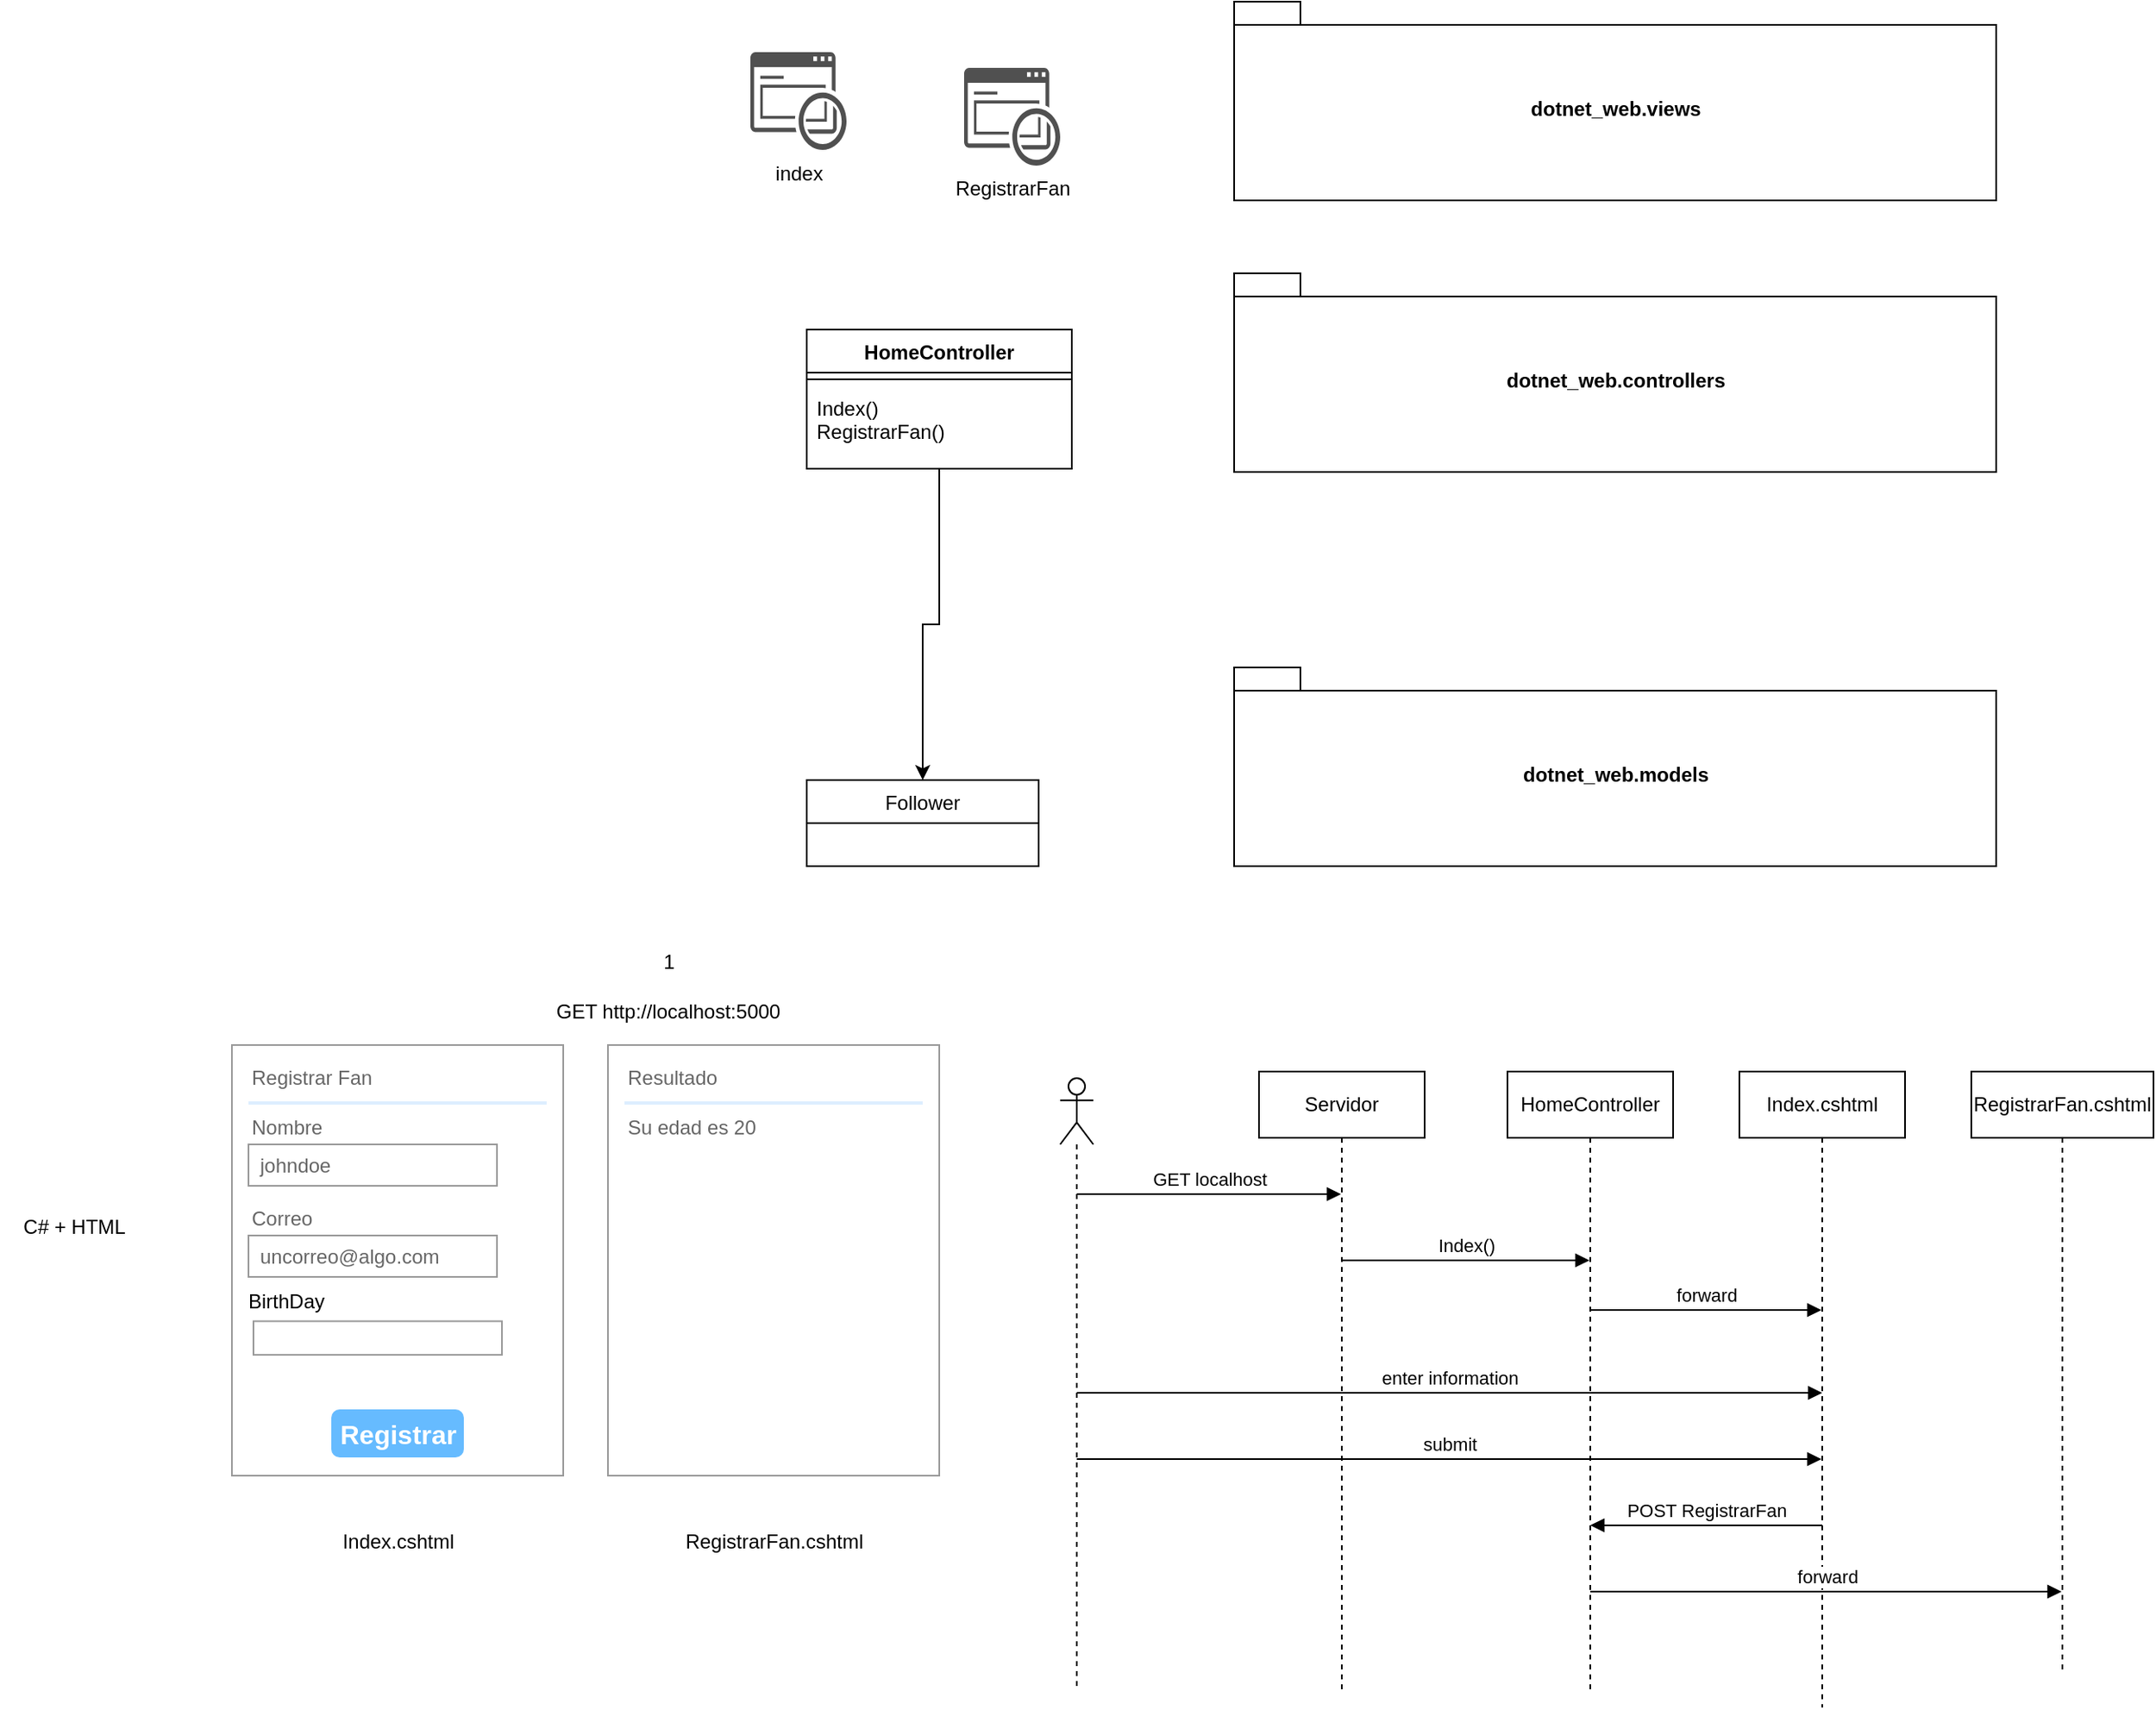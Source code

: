 <mxfile version="11.2.2" pages="1"><diagram id="h7-kx_XOF2xvPpRRQhau" name="Page-1"><mxGraphModel dx="1634" dy="427" grid="1" gridSize="10" guides="1" tooltips="1" connect="1" arrows="1" fold="1" page="1" pageScale="1" pageWidth="827" pageHeight="1169" math="0" shadow="0"><root><mxCell id="0"/><mxCell id="1" parent="0"/><mxCell id="s0Q3OXk8C_aG6jF7KOA--1" value="dotnet_web.controllers" style="shape=folder;fontStyle=1;spacingTop=10;tabWidth=40;tabHeight=14;tabPosition=left;html=1;" vertex="1" parent="1"><mxGeometry x="535.009" y="244" width="460" height="120" as="geometry"/></mxCell><mxCell id="s0Q3OXk8C_aG6jF7KOA--2" value="dotnet_web.models" style="shape=folder;fontStyle=1;spacingTop=10;tabWidth=40;tabHeight=14;tabPosition=left;html=1;" vertex="1" parent="1"><mxGeometry x="535" y="482" width="460" height="120" as="geometry"/></mxCell><mxCell id="s0Q3OXk8C_aG6jF7KOA--7" value="Follower" style="swimlane;fontStyle=0;childLayout=stackLayout;horizontal=1;startSize=26;fillColor=none;horizontalStack=0;resizeParent=1;resizeParentMax=0;resizeLast=0;collapsible=1;marginBottom=0;" vertex="1" parent="1"><mxGeometry x="277" y="550" width="140" height="52" as="geometry"/></mxCell><mxCell id="s0Q3OXk8C_aG6jF7KOA--14" style="edgeStyle=orthogonalEdgeStyle;rounded=0;orthogonalLoop=1;jettySize=auto;html=1;" edge="1" parent="1" source="s0Q3OXk8C_aG6jF7KOA--9" target="s0Q3OXk8C_aG6jF7KOA--7"><mxGeometry relative="1" as="geometry"/></mxCell><mxCell id="s0Q3OXk8C_aG6jF7KOA--9" value="HomeController" style="swimlane;fontStyle=1;align=center;verticalAlign=top;childLayout=stackLayout;horizontal=1;startSize=26;horizontalStack=0;resizeParent=1;resizeParentMax=0;resizeLast=0;collapsible=1;marginBottom=0;" vertex="1" parent="1"><mxGeometry x="277" y="278" width="160" height="84" as="geometry"/></mxCell><mxCell id="s0Q3OXk8C_aG6jF7KOA--11" value="" style="line;strokeWidth=1;fillColor=none;align=left;verticalAlign=middle;spacingTop=-1;spacingLeft=3;spacingRight=3;rotatable=0;labelPosition=right;points=[];portConstraint=eastwest;" vertex="1" parent="s0Q3OXk8C_aG6jF7KOA--9"><mxGeometry y="26" width="160" height="8" as="geometry"/></mxCell><mxCell id="s0Q3OXk8C_aG6jF7KOA--12" value="Index()&#10;RegistrarFan()" style="text;strokeColor=none;fillColor=none;align=left;verticalAlign=top;spacingLeft=4;spacingRight=4;overflow=hidden;rotatable=0;points=[[0,0.5],[1,0.5]];portConstraint=eastwest;" vertex="1" parent="s0Q3OXk8C_aG6jF7KOA--9"><mxGeometry y="34" width="160" height="50" as="geometry"/></mxCell><mxCell id="s0Q3OXk8C_aG6jF7KOA--15" value="" style="strokeWidth=1;shadow=0;dashed=0;align=center;html=1;shape=mxgraph.mockup.forms.rrect;rSize=0;strokeColor=#999999;fillColor=#ffffff;" vertex="1" parent="1"><mxGeometry x="-70" y="710" width="200" height="260" as="geometry"/></mxCell><mxCell id="s0Q3OXk8C_aG6jF7KOA--16" value="Registrar Fan" style="strokeWidth=1;shadow=0;dashed=0;align=center;html=1;shape=mxgraph.mockup.forms.anchor;fontSize=12;fontColor=#666666;align=left;resizeWidth=1;spacingLeft=0;" vertex="1" parent="s0Q3OXk8C_aG6jF7KOA--15"><mxGeometry width="100" height="20" relative="1" as="geometry"><mxPoint x="10" y="10" as="offset"/></mxGeometry></mxCell><mxCell id="s0Q3OXk8C_aG6jF7KOA--17" value="" style="shape=line;strokeColor=#ddeeff;strokeWidth=2;html=1;resizeWidth=1;" vertex="1" parent="s0Q3OXk8C_aG6jF7KOA--15"><mxGeometry width="180" height="10" relative="1" as="geometry"><mxPoint x="10" y="30" as="offset"/></mxGeometry></mxCell><mxCell id="s0Q3OXk8C_aG6jF7KOA--18" value="Nombre" style="strokeWidth=1;shadow=0;dashed=0;align=center;html=1;shape=mxgraph.mockup.forms.anchor;fontSize=12;fontColor=#666666;align=left;resizeWidth=1;spacingLeft=0;" vertex="1" parent="s0Q3OXk8C_aG6jF7KOA--15"><mxGeometry width="100" height="20" relative="1" as="geometry"><mxPoint x="10" y="40" as="offset"/></mxGeometry></mxCell><mxCell id="s0Q3OXk8C_aG6jF7KOA--19" value="johndoe" style="strokeWidth=1;shadow=0;dashed=0;align=center;html=1;shape=mxgraph.mockup.forms.rrect;rSize=0;strokeColor=#999999;fontColor=#666666;align=left;spacingLeft=5;resizeWidth=1;" vertex="1" parent="s0Q3OXk8C_aG6jF7KOA--15"><mxGeometry width="150" height="25" relative="1" as="geometry"><mxPoint x="10" y="60" as="offset"/></mxGeometry></mxCell><mxCell id="s0Q3OXk8C_aG6jF7KOA--20" value="Correo" style="strokeWidth=1;shadow=0;dashed=0;align=center;html=1;shape=mxgraph.mockup.forms.anchor;fontSize=12;fontColor=#666666;align=left;resizeWidth=1;spacingLeft=0;" vertex="1" parent="s0Q3OXk8C_aG6jF7KOA--15"><mxGeometry width="100" height="20" relative="1" as="geometry"><mxPoint x="10" y="95" as="offset"/></mxGeometry></mxCell><mxCell id="s0Q3OXk8C_aG6jF7KOA--21" value="uncorreo@algo.com" style="strokeWidth=1;shadow=0;dashed=0;align=center;html=1;shape=mxgraph.mockup.forms.rrect;rSize=0;strokeColor=#999999;fontColor=#666666;align=left;spacingLeft=5;resizeWidth=1;" vertex="1" parent="s0Q3OXk8C_aG6jF7KOA--15"><mxGeometry width="150" height="25" relative="1" as="geometry"><mxPoint x="10" y="115" as="offset"/></mxGeometry></mxCell><mxCell id="s0Q3OXk8C_aG6jF7KOA--22" value="Registrar" style="strokeWidth=1;shadow=0;dashed=0;align=center;html=1;shape=mxgraph.mockup.forms.rrect;rSize=5;strokeColor=none;fontColor=#ffffff;fillColor=#66bbff;fontSize=16;fontStyle=1;" vertex="1" parent="s0Q3OXk8C_aG6jF7KOA--15"><mxGeometry y="1" width="80" height="29" relative="1" as="geometry"><mxPoint x="60" y="-40" as="offset"/></mxGeometry></mxCell><mxCell id="s0Q3OXk8C_aG6jF7KOA--41" value="BirthDay" style="text;html=1;strokeColor=none;fillColor=none;align=center;verticalAlign=middle;whiteSpace=wrap;rounded=0;" vertex="1" parent="s0Q3OXk8C_aG6jF7KOA--15"><mxGeometry x="13" y="146.5" width="40" height="16.25" as="geometry"/></mxCell><mxCell id="s0Q3OXk8C_aG6jF7KOA--42" value="" style="strokeWidth=1;shadow=0;dashed=0;align=center;html=1;shape=mxgraph.mockup.forms.rrect;rSize=0;strokeColor=#999999;fontColor=#666666;align=left;spacingLeft=5;resizeWidth=1;" vertex="1" parent="s0Q3OXk8C_aG6jF7KOA--15"><mxGeometry x="13" y="166.75" width="150" height="20.312" as="geometry"><mxPoint x="10" y="60" as="offset"/></mxGeometry></mxCell><mxCell id="s0Q3OXk8C_aG6jF7KOA--44" value="GET http://localhost:5000" style="text;html=1;strokeColor=none;fillColor=none;align=center;verticalAlign=middle;whiteSpace=wrap;rounded=0;" vertex="1" parent="1"><mxGeometry x="110" y="680" width="167" height="20" as="geometry"/></mxCell><mxCell id="s0Q3OXk8C_aG6jF7KOA--45" value="1" style="text;html=1;strokeColor=none;fillColor=none;align=center;verticalAlign=middle;whiteSpace=wrap;rounded=0;" vertex="1" parent="1"><mxGeometry x="174" y="650" width="40" height="20" as="geometry"/></mxCell><mxCell id="s0Q3OXk8C_aG6jF7KOA--46" value="Index.cshtml" style="shape=umlLifeline;perimeter=lifelinePerimeter;whiteSpace=wrap;html=1;container=1;collapsible=0;recursiveResize=0;outlineConnect=0;" vertex="1" parent="1"><mxGeometry x="840" y="726" width="100" height="384" as="geometry"/></mxCell><mxCell id="s0Q3OXk8C_aG6jF7KOA--55" value="POST RegistrarFan" style="html=1;verticalAlign=bottom;endArrow=block;" edge="1" parent="s0Q3OXk8C_aG6jF7KOA--46" target="s0Q3OXk8C_aG6jF7KOA--50"><mxGeometry width="80" relative="1" as="geometry"><mxPoint x="50" y="274" as="sourcePoint"/><mxPoint x="130" y="274" as="targetPoint"/></mxGeometry></mxCell><mxCell id="s0Q3OXk8C_aG6jF7KOA--47" value="" style="shape=umlLifeline;participant=umlActor;perimeter=lifelinePerimeter;whiteSpace=wrap;html=1;container=1;collapsible=0;recursiveResize=0;verticalAlign=top;spacingTop=36;labelBackgroundColor=#ffffff;outlineConnect=0;" vertex="1" parent="1"><mxGeometry x="430" y="730" width="20" height="370" as="geometry"/></mxCell><mxCell id="s0Q3OXk8C_aG6jF7KOA--49" value="GET localhost" style="html=1;verticalAlign=bottom;endArrow=block;" edge="1" parent="s0Q3OXk8C_aG6jF7KOA--47" target="s0Q3OXk8C_aG6jF7KOA--48"><mxGeometry width="80" relative="1" as="geometry"><mxPoint x="10" y="70" as="sourcePoint"/><mxPoint x="90" y="70" as="targetPoint"/></mxGeometry></mxCell><mxCell id="s0Q3OXk8C_aG6jF7KOA--53" value="enter information" style="html=1;verticalAlign=bottom;endArrow=block;" edge="1" parent="s0Q3OXk8C_aG6jF7KOA--47"><mxGeometry width="80" relative="1" as="geometry"><mxPoint x="10" y="190" as="sourcePoint"/><mxPoint x="460" y="190" as="targetPoint"/></mxGeometry></mxCell><mxCell id="s0Q3OXk8C_aG6jF7KOA--54" value="submit" style="html=1;verticalAlign=bottom;endArrow=block;" edge="1" parent="s0Q3OXk8C_aG6jF7KOA--47" target="s0Q3OXk8C_aG6jF7KOA--46"><mxGeometry width="80" relative="1" as="geometry"><mxPoint x="10" y="230" as="sourcePoint"/><mxPoint x="90" y="230" as="targetPoint"/></mxGeometry></mxCell><mxCell id="s0Q3OXk8C_aG6jF7KOA--48" value="Servidor" style="shape=umlLifeline;perimeter=lifelinePerimeter;whiteSpace=wrap;html=1;container=1;collapsible=0;recursiveResize=0;outlineConnect=0;" vertex="1" parent="1"><mxGeometry x="550" y="726" width="100" height="374" as="geometry"/></mxCell><mxCell id="s0Q3OXk8C_aG6jF7KOA--51" value="Index()" style="html=1;verticalAlign=bottom;endArrow=block;" edge="1" parent="s0Q3OXk8C_aG6jF7KOA--48" target="s0Q3OXk8C_aG6jF7KOA--50"><mxGeometry width="80" relative="1" as="geometry"><mxPoint x="50" y="114" as="sourcePoint"/><mxPoint x="130" y="114" as="targetPoint"/></mxGeometry></mxCell><mxCell id="s0Q3OXk8C_aG6jF7KOA--50" value="HomeController" style="shape=umlLifeline;perimeter=lifelinePerimeter;whiteSpace=wrap;html=1;container=1;collapsible=0;recursiveResize=0;outlineConnect=0;" vertex="1" parent="1"><mxGeometry x="700" y="726" width="100" height="374" as="geometry"/></mxCell><mxCell id="s0Q3OXk8C_aG6jF7KOA--52" value="forward" style="html=1;verticalAlign=bottom;endArrow=block;" edge="1" parent="s0Q3OXk8C_aG6jF7KOA--50" target="s0Q3OXk8C_aG6jF7KOA--46"><mxGeometry width="80" relative="1" as="geometry"><mxPoint x="50" y="144" as="sourcePoint"/><mxPoint x="130" y="144" as="targetPoint"/></mxGeometry></mxCell><mxCell id="s0Q3OXk8C_aG6jF7KOA--59" value="forward" style="html=1;verticalAlign=bottom;endArrow=block;" edge="1" parent="s0Q3OXk8C_aG6jF7KOA--50" target="s0Q3OXk8C_aG6jF7KOA--58"><mxGeometry width="80" relative="1" as="geometry"><mxPoint x="50" y="314" as="sourcePoint"/><mxPoint x="130" y="314" as="targetPoint"/></mxGeometry></mxCell><mxCell id="s0Q3OXk8C_aG6jF7KOA--58" value="RegistrarFan.cshtml" style="shape=umlLifeline;perimeter=lifelinePerimeter;whiteSpace=wrap;html=1;container=1;collapsible=0;recursiveResize=0;outlineConnect=0;" vertex="1" parent="1"><mxGeometry x="980" y="726" width="110" height="364" as="geometry"/></mxCell><mxCell id="s0Q3OXk8C_aG6jF7KOA--60" value="" style="strokeWidth=1;shadow=0;dashed=0;align=center;html=1;shape=mxgraph.mockup.forms.rrect;rSize=0;strokeColor=#999999;fillColor=#ffffff;" vertex="1" parent="1"><mxGeometry x="157" y="710" width="200" height="260" as="geometry"/></mxCell><mxCell id="s0Q3OXk8C_aG6jF7KOA--61" value="Resultado" style="strokeWidth=1;shadow=0;dashed=0;align=center;html=1;shape=mxgraph.mockup.forms.anchor;fontSize=12;fontColor=#666666;align=left;resizeWidth=1;spacingLeft=0;" vertex="1" parent="s0Q3OXk8C_aG6jF7KOA--60"><mxGeometry width="100" height="20" relative="1" as="geometry"><mxPoint x="10" y="10" as="offset"/></mxGeometry></mxCell><mxCell id="s0Q3OXk8C_aG6jF7KOA--62" value="" style="shape=line;strokeColor=#ddeeff;strokeWidth=2;html=1;resizeWidth=1;" vertex="1" parent="s0Q3OXk8C_aG6jF7KOA--60"><mxGeometry width="180" height="10" relative="1" as="geometry"><mxPoint x="10" y="30" as="offset"/></mxGeometry></mxCell><mxCell id="s0Q3OXk8C_aG6jF7KOA--63" value="Su edad es 20" style="strokeWidth=1;shadow=0;dashed=0;align=center;html=1;shape=mxgraph.mockup.forms.anchor;fontSize=12;fontColor=#666666;align=left;resizeWidth=1;spacingLeft=0;" vertex="1" parent="s0Q3OXk8C_aG6jF7KOA--60"><mxGeometry width="100" height="20" relative="1" as="geometry"><mxPoint x="10" y="40" as="offset"/></mxGeometry></mxCell><mxCell id="s0Q3OXk8C_aG6jF7KOA--70" value="Index.cshtml" style="text;html=1;strokeColor=none;fillColor=none;align=center;verticalAlign=middle;whiteSpace=wrap;rounded=0;" vertex="1" parent="1"><mxGeometry x="-53.5" y="1000" width="167" height="20" as="geometry"/></mxCell><mxCell id="s0Q3OXk8C_aG6jF7KOA--71" value="RegistrarFan.cshtml" style="text;html=1;strokeColor=none;fillColor=none;align=center;verticalAlign=middle;whiteSpace=wrap;rounded=0;" vertex="1" parent="1"><mxGeometry x="174" y="1000" width="167" height="20" as="geometry"/></mxCell><mxCell id="s0Q3OXk8C_aG6jF7KOA--72" value="dotnet_web.views" style="shape=folder;fontStyle=1;spacingTop=10;tabWidth=40;tabHeight=14;tabPosition=left;html=1;" vertex="1" parent="1"><mxGeometry x="535.009" y="80" width="460" height="120" as="geometry"/></mxCell><mxCell id="s0Q3OXk8C_aG6jF7KOA--74" value="index" style="pointerEvents=1;shadow=0;dashed=0;html=1;strokeColor=none;fillColor=#505050;labelPosition=center;verticalLabelPosition=bottom;verticalAlign=top;outlineConnect=0;align=center;shape=mxgraph.office.concepts.video_form;" vertex="1" parent="1"><mxGeometry x="243" y="110.5" width="58" height="59" as="geometry"/></mxCell><mxCell id="s0Q3OXk8C_aG6jF7KOA--75" value="RegistrarFan" style="pointerEvents=1;shadow=0;dashed=0;html=1;strokeColor=none;fillColor=#505050;labelPosition=center;verticalLabelPosition=bottom;verticalAlign=top;outlineConnect=0;align=center;shape=mxgraph.office.concepts.video_form;" vertex="1" parent="1"><mxGeometry x="372" y="120" width="58" height="59" as="geometry"/></mxCell><mxCell id="s0Q3OXk8C_aG6jF7KOA--78" value="C# + HTML" style="text;html=1;strokeColor=none;fillColor=none;align=center;verticalAlign=middle;whiteSpace=wrap;rounded=0;" vertex="1" parent="1"><mxGeometry x="-210" y="810" width="90" height="20" as="geometry"/></mxCell></root></mxGraphModel></diagram></mxfile>